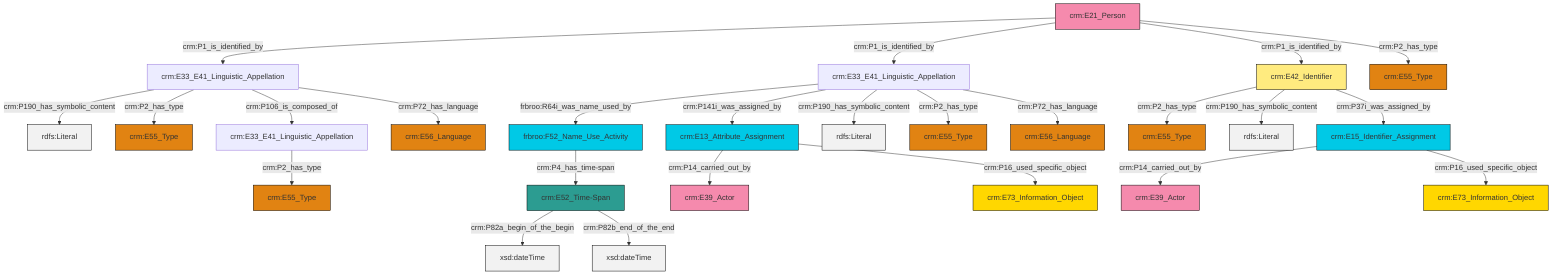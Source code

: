 graph TD
classDef Literal fill:#f2f2f2,stroke:#000000;
classDef CRM_Entity fill:#FFFFFF,stroke:#000000;
classDef Temporal_Entity fill:#00C9E6, stroke:#000000;
classDef Type fill:#E18312, stroke:#000000;
classDef Time-Span fill:#2C9C91, stroke:#000000;
classDef Appellation fill:#FFEB7F, stroke:#000000;
classDef Place fill:#008836, stroke:#000000;
classDef Persistent_Item fill:#B266B2, stroke:#000000;
classDef Conceptual_Object fill:#FFD700, stroke:#000000;
classDef Physical_Thing fill:#D2B48C, stroke:#000000;
classDef Actor fill:#f58aad, stroke:#000000;
classDef PC_Classes fill:#4ce600, stroke:#000000;
classDef Multi fill:#cccccc,stroke:#000000;

4["crm:E13_Attribute_Assignment"]:::Temporal_Entity -->|crm:P14_carried_out_by| 5["crm:E39_Actor"]:::Actor
6["crm:E21_Person"]:::Actor -->|crm:P1_is_identified_by| 7["crm:E33_E41_Linguistic_Appellation"]:::Default
8["crm:E42_Identifier"]:::Appellation -->|crm:P2_has_type| 9["crm:E55_Type"]:::Type
10["crm:E33_E41_Linguistic_Appellation"]:::Default -->|crm:P2_has_type| 11["crm:E55_Type"]:::Type
6["crm:E21_Person"]:::Actor -->|crm:P1_is_identified_by| 14["crm:E33_E41_Linguistic_Appellation"]:::Default
14["crm:E33_E41_Linguistic_Appellation"]:::Default -->|frbroo:R64i_was_name_used_by| 15["frbroo:F52_Name_Use_Activity"]:::Temporal_Entity
16["crm:E52_Time-Span"]:::Time-Span -->|crm:P82a_begin_of_the_begin| 17[xsd:dateTime]:::Literal
8["crm:E42_Identifier"]:::Appellation -->|crm:P190_has_symbolic_content| 18[rdfs:Literal]:::Literal
15["frbroo:F52_Name_Use_Activity"]:::Temporal_Entity -->|crm:P4_has_time-span| 16["crm:E52_Time-Span"]:::Time-Span
6["crm:E21_Person"]:::Actor -->|crm:P1_is_identified_by| 8["crm:E42_Identifier"]:::Appellation
0["crm:E15_Identifier_Assignment"]:::Temporal_Entity -->|crm:P14_carried_out_by| 21["crm:E39_Actor"]:::Actor
7["crm:E33_E41_Linguistic_Appellation"]:::Default -->|crm:P190_has_symbolic_content| 23[rdfs:Literal]:::Literal
14["crm:E33_E41_Linguistic_Appellation"]:::Default -->|crm:P141i_was_assigned_by| 4["crm:E13_Attribute_Assignment"]:::Temporal_Entity
7["crm:E33_E41_Linguistic_Appellation"]:::Default -->|crm:P2_has_type| 34["crm:E55_Type"]:::Type
7["crm:E33_E41_Linguistic_Appellation"]:::Default -->|crm:P106_is_composed_of| 10["crm:E33_E41_Linguistic_Appellation"]:::Default
0["crm:E15_Identifier_Assignment"]:::Temporal_Entity -->|crm:P16_used_specific_object| 26["crm:E73_Information_Object"]:::Conceptual_Object
14["crm:E33_E41_Linguistic_Appellation"]:::Default -->|crm:P190_has_symbolic_content| 38[rdfs:Literal]:::Literal
7["crm:E33_E41_Linguistic_Appellation"]:::Default -->|crm:P72_has_language| 39["crm:E56_Language"]:::Type
16["crm:E52_Time-Span"]:::Time-Span -->|crm:P82b_end_of_the_end| 40[xsd:dateTime]:::Literal
6["crm:E21_Person"]:::Actor -->|crm:P2_has_type| 24["crm:E55_Type"]:::Type
4["crm:E13_Attribute_Assignment"]:::Temporal_Entity -->|crm:P16_used_specific_object| 36["crm:E73_Information_Object"]:::Conceptual_Object
14["crm:E33_E41_Linguistic_Appellation"]:::Default -->|crm:P2_has_type| 42["crm:E55_Type"]:::Type
8["crm:E42_Identifier"]:::Appellation -->|crm:P37i_was_assigned_by| 0["crm:E15_Identifier_Assignment"]:::Temporal_Entity
14["crm:E33_E41_Linguistic_Appellation"]:::Default -->|crm:P72_has_language| 2["crm:E56_Language"]:::Type